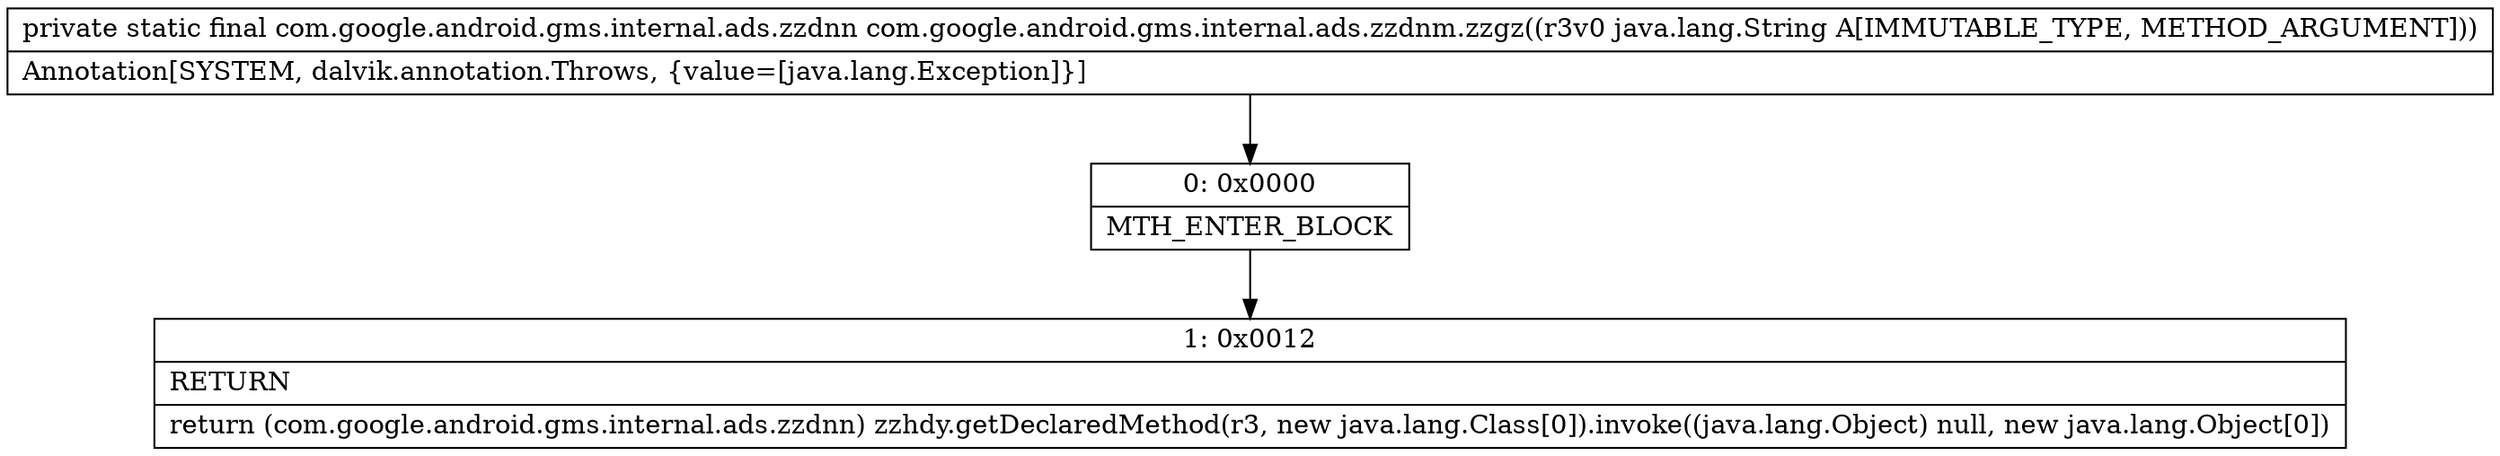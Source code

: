 digraph "CFG forcom.google.android.gms.internal.ads.zzdnm.zzgz(Ljava\/lang\/String;)Lcom\/google\/android\/gms\/internal\/ads\/zzdnn;" {
Node_0 [shape=record,label="{0\:\ 0x0000|MTH_ENTER_BLOCK\l}"];
Node_1 [shape=record,label="{1\:\ 0x0012|RETURN\l|return (com.google.android.gms.internal.ads.zzdnn) zzhdy.getDeclaredMethod(r3, new java.lang.Class[0]).invoke((java.lang.Object) null, new java.lang.Object[0])\l}"];
MethodNode[shape=record,label="{private static final com.google.android.gms.internal.ads.zzdnn com.google.android.gms.internal.ads.zzdnm.zzgz((r3v0 java.lang.String A[IMMUTABLE_TYPE, METHOD_ARGUMENT]))  | Annotation[SYSTEM, dalvik.annotation.Throws, \{value=[java.lang.Exception]\}]\l}"];
MethodNode -> Node_0;
Node_0 -> Node_1;
}

